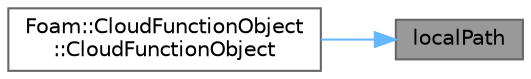 digraph "localPath"
{
 // LATEX_PDF_SIZE
  bgcolor="transparent";
  edge [fontname=Helvetica,fontsize=10,labelfontname=Helvetica,labelfontsize=10];
  node [fontname=Helvetica,fontsize=10,shape=box,height=0.2,width=0.4];
  rankdir="RL";
  Node1 [id="Node000001",label="localPath",height=0.2,width=0.4,color="gray40", fillcolor="grey60", style="filled", fontcolor="black",tooltip=" "];
  Node1 -> Node2 [id="edge1_Node000001_Node000002",dir="back",color="steelblue1",style="solid",tooltip=" "];
  Node2 [id="Node000002",label="Foam::CloudFunctionObject\l::CloudFunctionObject",height=0.2,width=0.4,color="grey40", fillcolor="white", style="filled",URL="$classFoam_1_1CloudFunctionObject.html#a1b7e9af5ffcaf6aa36fd47265d7af052",tooltip=" "];
}
